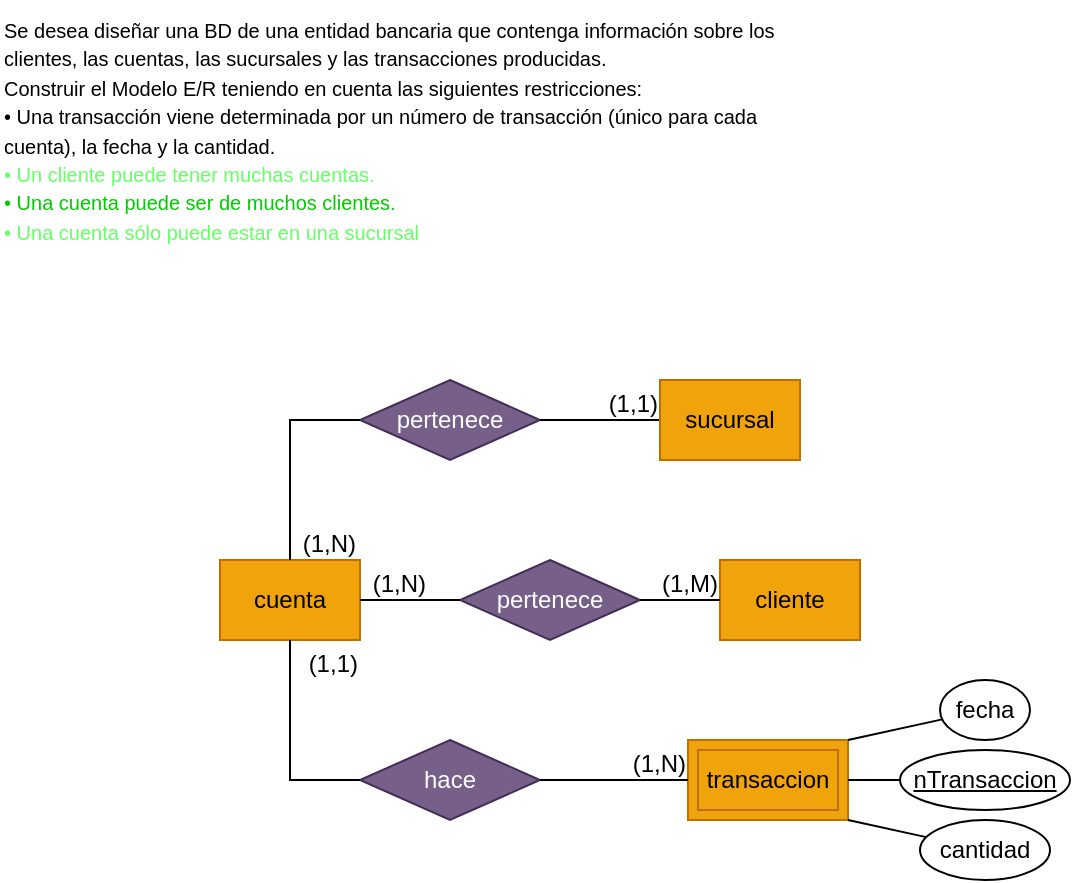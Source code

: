 <mxfile version="27.0.9">
  <diagram name="Página-1" id="DhrToO6lGbXAry7bJYPW">
    <mxGraphModel dx="788" dy="551" grid="1" gridSize="10" guides="1" tooltips="1" connect="1" arrows="1" fold="1" page="1" pageScale="1" pageWidth="827" pageHeight="1169" math="0" shadow="0">
      <root>
        <mxCell id="0" />
        <mxCell id="1" parent="0" />
        <mxCell id="JacUtOUT818TILroorEM-1" value="&lt;font style=&quot;font-size: 10px; line-height: 100%;&quot;&gt;Se desea diseñar una BD de una entidad bancaria que contenga información sobre los clientes, las cuentas, las sucursales y las transacciones producidas.&lt;br&gt;Construir el Modelo E/R teniendo en cuenta las siguientes restricciones:&lt;br&gt;&lt;font style=&quot;color: light-dark(rgb(0, 0, 0), rgb(0, 204, 0));&quot;&gt;• Una transacción viene determinada por un número de transacción (único para cada cuenta), la fecha y la cantidad.&lt;br&gt;&lt;/font&gt;&lt;font style=&quot;color: rgb(102, 255, 102);&quot;&gt;• Un cliente puede tener muchas cuentas.&lt;br&gt;&lt;/font&gt;&lt;font style=&quot;color: rgb(0, 204, 0);&quot;&gt;• Una cuenta puede ser de muchos clientes.&lt;br&gt;&lt;/font&gt;&lt;font style=&quot;color: rgb(102, 255, 102);&quot;&gt;• Una cuenta sólo puede estar en una sucursal&lt;/font&gt;&lt;/font&gt;" style="text;html=1;align=left;verticalAlign=middle;whiteSpace=wrap;rounded=0;" vertex="1" parent="1">
          <mxGeometry x="30" y="20" width="390" height="130" as="geometry" />
        </mxCell>
        <mxCell id="JacUtOUT818TILroorEM-2" value="cliente" style="whiteSpace=wrap;html=1;align=center;fillColor=#f0a30a;strokeColor=#BD7000;fontColor=#000000;" vertex="1" parent="1">
          <mxGeometry x="390" y="300" width="70" height="40" as="geometry" />
        </mxCell>
        <mxCell id="JacUtOUT818TILroorEM-3" value="cuenta" style="whiteSpace=wrap;html=1;align=center;fillColor=#f0a30a;strokeColor=#BD7000;fontColor=#000000;" vertex="1" parent="1">
          <mxGeometry x="140" y="300" width="70" height="40" as="geometry" />
        </mxCell>
        <mxCell id="JacUtOUT818TILroorEM-4" value="pertenece" style="shape=rhombus;perimeter=rhombusPerimeter;whiteSpace=wrap;html=1;align=center;fillColor=#76608a;fontColor=#ffffff;strokeColor=#432D57;" vertex="1" parent="1">
          <mxGeometry x="260" y="300" width="90" height="40" as="geometry" />
        </mxCell>
        <mxCell id="JacUtOUT818TILroorEM-5" value="" style="endArrow=none;html=1;rounded=0;exitX=0;exitY=0.5;exitDx=0;exitDy=0;entryX=1;entryY=0.5;entryDx=0;entryDy=0;" edge="1" source="JacUtOUT818TILroorEM-4" parent="1" target="JacUtOUT818TILroorEM-3">
          <mxGeometry relative="1" as="geometry">
            <mxPoint x="287" y="300" as="sourcePoint" />
            <mxPoint x="240" y="330" as="targetPoint" />
          </mxGeometry>
        </mxCell>
        <mxCell id="JacUtOUT818TILroorEM-6" value="(1,N)" style="resizable=0;html=1;whiteSpace=wrap;align=right;verticalAlign=bottom;" connectable="0" vertex="1" parent="JacUtOUT818TILroorEM-5">
          <mxGeometry x="1" relative="1" as="geometry">
            <mxPoint x="34" as="offset" />
          </mxGeometry>
        </mxCell>
        <mxCell id="JacUtOUT818TILroorEM-7" value="" style="endArrow=none;html=1;rounded=0;exitX=1;exitY=0.5;exitDx=0;exitDy=0;entryX=0;entryY=0.5;entryDx=0;entryDy=0;" edge="1" source="JacUtOUT818TILroorEM-4" parent="1" target="JacUtOUT818TILroorEM-2">
          <mxGeometry relative="1" as="geometry">
            <mxPoint x="287" y="300" as="sourcePoint" />
            <mxPoint x="460" y="330" as="targetPoint" />
          </mxGeometry>
        </mxCell>
        <mxCell id="JacUtOUT818TILroorEM-8" value="(1,M)" style="resizable=0;html=1;whiteSpace=wrap;align=right;verticalAlign=bottom;" connectable="0" vertex="1" parent="JacUtOUT818TILroorEM-7">
          <mxGeometry x="1" relative="1" as="geometry">
            <mxPoint as="offset" />
          </mxGeometry>
        </mxCell>
        <mxCell id="JacUtOUT818TILroorEM-15" value="pertenece" style="shape=rhombus;perimeter=rhombusPerimeter;whiteSpace=wrap;html=1;align=center;fillColor=#76608a;fontColor=#ffffff;strokeColor=#432D57;" vertex="1" parent="1">
          <mxGeometry x="210" y="210" width="90" height="40" as="geometry" />
        </mxCell>
        <mxCell id="JacUtOUT818TILroorEM-16" value="" style="endArrow=none;html=1;rounded=0;exitX=0;exitY=0.5;exitDx=0;exitDy=0;entryX=0.5;entryY=0;entryDx=0;entryDy=0;" edge="1" source="JacUtOUT818TILroorEM-15" parent="1" target="JacUtOUT818TILroorEM-3">
          <mxGeometry relative="1" as="geometry">
            <mxPoint x="177" y="190" as="sourcePoint" />
            <mxPoint x="130" y="220" as="targetPoint" />
            <Array as="points">
              <mxPoint x="175" y="230" />
            </Array>
          </mxGeometry>
        </mxCell>
        <mxCell id="JacUtOUT818TILroorEM-17" value="(1,N)" style="resizable=0;html=1;whiteSpace=wrap;align=right;verticalAlign=bottom;" connectable="0" vertex="1" parent="JacUtOUT818TILroorEM-16">
          <mxGeometry x="1" relative="1" as="geometry">
            <mxPoint x="34" as="offset" />
          </mxGeometry>
        </mxCell>
        <mxCell id="JacUtOUT818TILroorEM-18" value="" style="endArrow=none;html=1;rounded=0;exitX=1;exitY=0.5;exitDx=0;exitDy=0;entryX=0;entryY=0.5;entryDx=0;entryDy=0;" edge="1" source="JacUtOUT818TILroorEM-15" parent="1" target="JacUtOUT818TILroorEM-20">
          <mxGeometry relative="1" as="geometry">
            <mxPoint x="177" y="160" as="sourcePoint" />
            <mxPoint x="360" y="230" as="targetPoint" />
          </mxGeometry>
        </mxCell>
        <mxCell id="JacUtOUT818TILroorEM-19" value="(1,1)" style="resizable=0;html=1;whiteSpace=wrap;align=right;verticalAlign=bottom;" connectable="0" vertex="1" parent="JacUtOUT818TILroorEM-18">
          <mxGeometry x="1" relative="1" as="geometry">
            <mxPoint as="offset" />
          </mxGeometry>
        </mxCell>
        <mxCell id="JacUtOUT818TILroorEM-20" value="sucursal" style="whiteSpace=wrap;html=1;align=center;fillColor=#f0a30a;strokeColor=#BD7000;fontColor=#000000;" vertex="1" parent="1">
          <mxGeometry x="360" y="210" width="70" height="40" as="geometry" />
        </mxCell>
        <mxCell id="JacUtOUT818TILroorEM-36" value="transaccion" style="whiteSpace=wrap;html=1;align=center;fillColor=#f0a30a;strokeColor=#BD7000;fontColor=#000000;shape=ext;margin=3;double=1;" vertex="1" parent="1">
          <mxGeometry x="374" y="390" width="80" height="40" as="geometry" />
        </mxCell>
        <mxCell id="JacUtOUT818TILroorEM-43" value="hace" style="shape=rhombus;perimeter=rhombusPerimeter;whiteSpace=wrap;html=1;align=center;fillColor=#76608a;fontColor=#ffffff;strokeColor=#432D57;" vertex="1" parent="1">
          <mxGeometry x="210" y="390" width="90" height="40" as="geometry" />
        </mxCell>
        <mxCell id="JacUtOUT818TILroorEM-44" value="" style="endArrow=none;html=1;rounded=0;exitX=0;exitY=0.5;exitDx=0;exitDy=0;entryX=0.5;entryY=1;entryDx=0;entryDy=0;" edge="1" source="JacUtOUT818TILroorEM-43" parent="1" target="JacUtOUT818TILroorEM-3">
          <mxGeometry relative="1" as="geometry">
            <mxPoint x="187" y="400" as="sourcePoint" />
            <mxPoint x="140" y="430" as="targetPoint" />
            <Array as="points">
              <mxPoint x="175" y="410" />
            </Array>
          </mxGeometry>
        </mxCell>
        <mxCell id="JacUtOUT818TILroorEM-45" value="(1,1)" style="resizable=0;html=1;whiteSpace=wrap;align=right;verticalAlign=bottom;" connectable="0" vertex="1" parent="JacUtOUT818TILroorEM-44">
          <mxGeometry x="1" relative="1" as="geometry">
            <mxPoint x="35" y="20" as="offset" />
          </mxGeometry>
        </mxCell>
        <mxCell id="JacUtOUT818TILroorEM-46" value="" style="endArrow=none;html=1;rounded=0;exitX=1;exitY=0.5;exitDx=0;exitDy=0;entryX=0;entryY=0.5;entryDx=0;entryDy=0;" edge="1" source="JacUtOUT818TILroorEM-43" parent="1" target="JacUtOUT818TILroorEM-36">
          <mxGeometry relative="1" as="geometry">
            <mxPoint x="187" y="400" as="sourcePoint" />
            <mxPoint x="360" y="430" as="targetPoint" />
          </mxGeometry>
        </mxCell>
        <mxCell id="JacUtOUT818TILroorEM-47" value="(1,N)" style="resizable=0;html=1;whiteSpace=wrap;align=right;verticalAlign=bottom;" connectable="0" vertex="1" parent="JacUtOUT818TILroorEM-46">
          <mxGeometry x="1" relative="1" as="geometry">
            <mxPoint as="offset" />
          </mxGeometry>
        </mxCell>
        <mxCell id="JacUtOUT818TILroorEM-48" value="" style="endArrow=none;html=1;rounded=0;exitX=1;exitY=0.5;exitDx=0;exitDy=0;" edge="1" target="JacUtOUT818TILroorEM-49" parent="1" source="JacUtOUT818TILroorEM-36">
          <mxGeometry relative="1" as="geometry">
            <mxPoint x="500" y="375" as="sourcePoint" />
            <mxPoint x="560" y="375" as="targetPoint" />
          </mxGeometry>
        </mxCell>
        <mxCell id="JacUtOUT818TILroorEM-49" value="&lt;u&gt;nTransaccion&lt;/u&gt;" style="ellipse;whiteSpace=wrap;html=1;align=center;" vertex="1" parent="1">
          <mxGeometry x="480" y="395" width="85" height="30" as="geometry" />
        </mxCell>
        <mxCell id="JacUtOUT818TILroorEM-50" value="" style="endArrow=none;html=1;rounded=0;exitX=1;exitY=0;exitDx=0;exitDy=0;" edge="1" target="JacUtOUT818TILroorEM-51" parent="1" source="JacUtOUT818TILroorEM-36">
          <mxGeometry relative="1" as="geometry">
            <mxPoint x="470" y="375" as="sourcePoint" />
            <mxPoint x="530" y="375" as="targetPoint" />
          </mxGeometry>
        </mxCell>
        <mxCell id="JacUtOUT818TILroorEM-51" value="fecha" style="ellipse;whiteSpace=wrap;html=1;align=center;" vertex="1" parent="1">
          <mxGeometry x="500" y="360" width="45" height="30" as="geometry" />
        </mxCell>
        <mxCell id="JacUtOUT818TILroorEM-52" value="" style="endArrow=none;html=1;rounded=0;exitX=1;exitY=1;exitDx=0;exitDy=0;" edge="1" target="JacUtOUT818TILroorEM-53" parent="1" source="JacUtOUT818TILroorEM-36">
          <mxGeometry relative="1" as="geometry">
            <mxPoint x="470" y="445" as="sourcePoint" />
            <mxPoint x="530" y="445" as="targetPoint" />
          </mxGeometry>
        </mxCell>
        <mxCell id="JacUtOUT818TILroorEM-53" value="cantidad" style="ellipse;whiteSpace=wrap;html=1;align=center;" vertex="1" parent="1">
          <mxGeometry x="490" y="430" width="65" height="30" as="geometry" />
        </mxCell>
      </root>
    </mxGraphModel>
  </diagram>
</mxfile>
